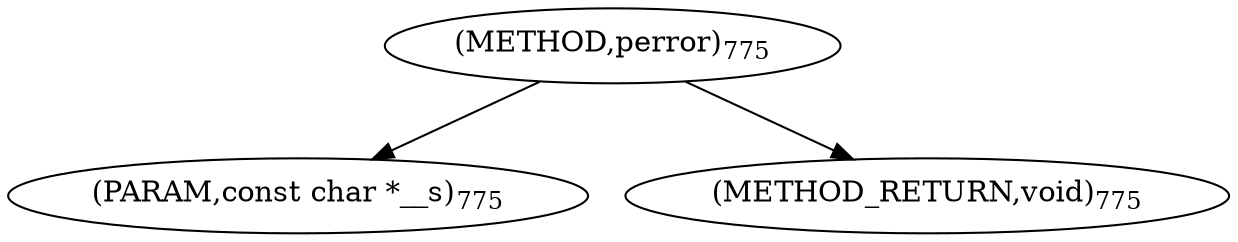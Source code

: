 digraph "perror" {  
"2659" [label = <(METHOD,perror)<SUB>775</SUB>> ]
"2660" [label = <(PARAM,const char *__s)<SUB>775</SUB>> ]
"2661" [label = <(METHOD_RETURN,void)<SUB>775</SUB>> ]
  "2659" -> "2660" 
  "2659" -> "2661" 
}
